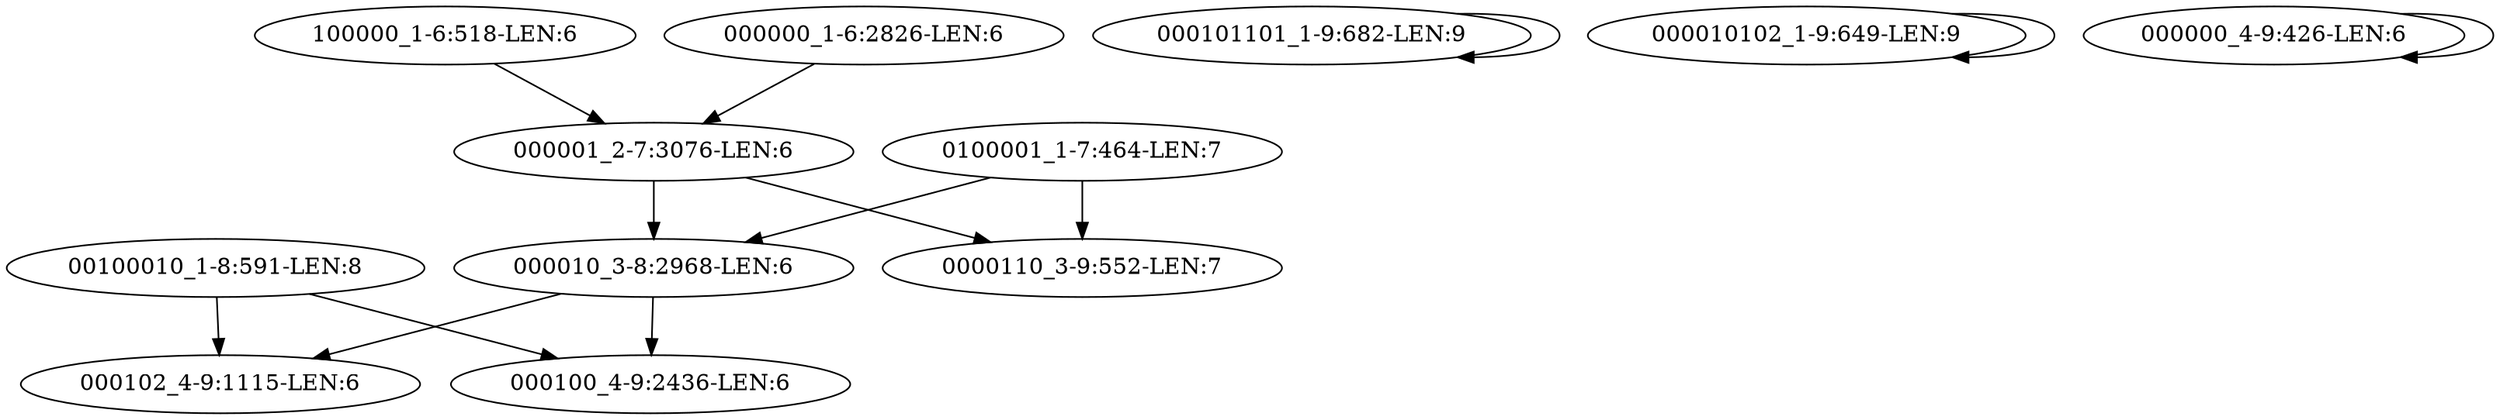 digraph G {
    "100000_1-6:518-LEN:6" -> "000001_2-7:3076-LEN:6";
    "000000_1-6:2826-LEN:6" -> "000001_2-7:3076-LEN:6";
    "000010_3-8:2968-LEN:6" -> "000102_4-9:1115-LEN:6";
    "000010_3-8:2968-LEN:6" -> "000100_4-9:2436-LEN:6";
    "000101101_1-9:682-LEN:9" -> "000101101_1-9:682-LEN:9";
    "000010102_1-9:649-LEN:9" -> "000010102_1-9:649-LEN:9";
    "000001_2-7:3076-LEN:6" -> "000010_3-8:2968-LEN:6";
    "000001_2-7:3076-LEN:6" -> "0000110_3-9:552-LEN:7";
    "000000_4-9:426-LEN:6" -> "000000_4-9:426-LEN:6";
    "0100001_1-7:464-LEN:7" -> "000010_3-8:2968-LEN:6";
    "0100001_1-7:464-LEN:7" -> "0000110_3-9:552-LEN:7";
    "00100010_1-8:591-LEN:8" -> "000102_4-9:1115-LEN:6";
    "00100010_1-8:591-LEN:8" -> "000100_4-9:2436-LEN:6";
}
